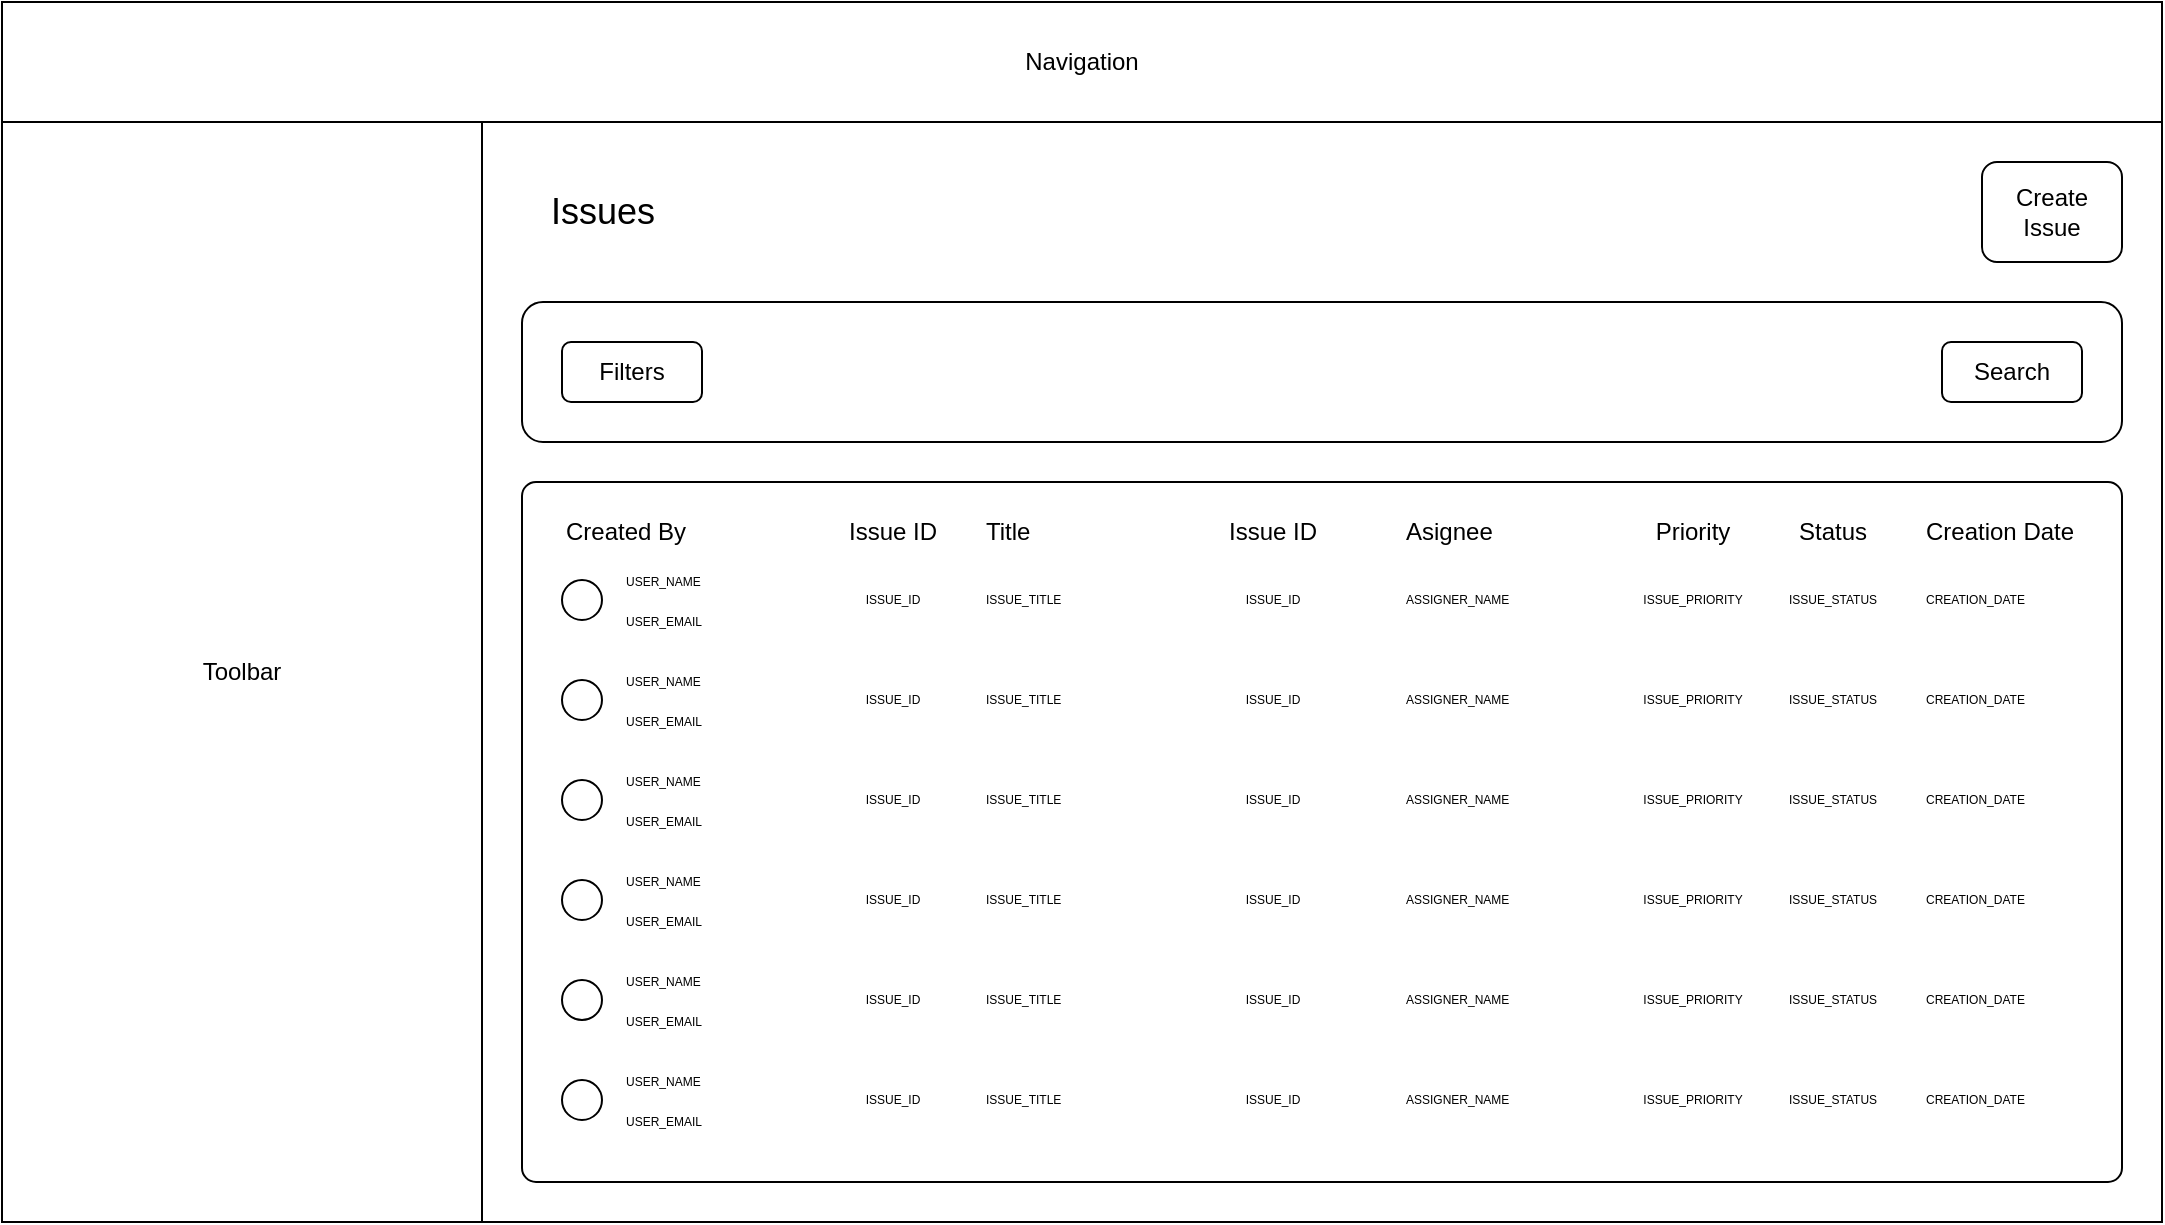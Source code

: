 <mxfile>
    <diagram id="3P9DwB53Ec_SRerw1W_u" name="Page-1">
        <mxGraphModel dx="956" dy="537" grid="1" gridSize="10" guides="1" tooltips="1" connect="1" arrows="1" fold="1" page="1" pageScale="1" pageWidth="1169" pageHeight="827" math="0" shadow="0">
            <root>
                <mxCell id="0"/>
                <mxCell id="1" parent="0"/>
                <mxCell id="3" value="Toolbar" style="rounded=0;whiteSpace=wrap;html=1;" parent="1" vertex="1">
                    <mxGeometry x="40" y="160" width="240" height="550" as="geometry"/>
                </mxCell>
                <mxCell id="4" value="Navigation" style="rounded=0;whiteSpace=wrap;html=1;" parent="1" vertex="1">
                    <mxGeometry x="40" y="100" width="1080" height="60" as="geometry"/>
                </mxCell>
                <mxCell id="5" value="" style="rounded=0;whiteSpace=wrap;html=1;" parent="1" vertex="1">
                    <mxGeometry x="280" y="160" width="840" height="550" as="geometry"/>
                </mxCell>
                <mxCell id="67" value="Issues" style="text;html=1;align=center;verticalAlign=middle;resizable=0;points=[];autosize=1;strokeColor=none;fillColor=none;fontSize=18;" vertex="1" parent="1">
                    <mxGeometry x="300" y="185" width="80" height="40" as="geometry"/>
                </mxCell>
                <mxCell id="68" value="Create&lt;br style=&quot;font-size: 12px;&quot;&gt;Issue" style="rounded=1;whiteSpace=wrap;html=1;fontSize=12;" vertex="1" parent="1">
                    <mxGeometry x="1030" y="180" width="70" height="50" as="geometry"/>
                </mxCell>
                <mxCell id="69" value="" style="rounded=1;whiteSpace=wrap;html=1;fontSize=12;" vertex="1" parent="1">
                    <mxGeometry x="300" y="250" width="800" height="70" as="geometry"/>
                </mxCell>
                <mxCell id="70" value="Filters" style="rounded=1;whiteSpace=wrap;html=1;fontSize=12;" vertex="1" parent="1">
                    <mxGeometry x="320" y="270" width="70" height="30" as="geometry"/>
                </mxCell>
                <mxCell id="71" value="Search" style="rounded=1;whiteSpace=wrap;html=1;fontSize=12;" vertex="1" parent="1">
                    <mxGeometry x="1010" y="270" width="70" height="30" as="geometry"/>
                </mxCell>
                <mxCell id="72" value="" style="rounded=1;whiteSpace=wrap;html=1;fontSize=12;arcSize=2;" vertex="1" parent="1">
                    <mxGeometry x="300" y="340" width="800" height="350" as="geometry"/>
                </mxCell>
                <mxCell id="73" value="" style="ellipse;whiteSpace=wrap;html=1;fontSize=12;fillColor=#FFFFFF;fillStyle=hatch;" vertex="1" parent="1">
                    <mxGeometry x="320" y="389" width="20" height="20" as="geometry"/>
                </mxCell>
                <mxCell id="74" value="Created By" style="text;html=1;align=left;verticalAlign=middle;resizable=0;points=[];autosize=1;strokeColor=none;fillColor=none;fontSize=12;" vertex="1" parent="1">
                    <mxGeometry x="320" y="350" width="80" height="30" as="geometry"/>
                </mxCell>
                <mxCell id="75" value="Issue ID" style="text;html=1;align=center;verticalAlign=middle;resizable=0;points=[];autosize=1;strokeColor=none;fillColor=none;fontSize=12;" vertex="1" parent="1">
                    <mxGeometry x="450" y="350" width="70" height="30" as="geometry"/>
                </mxCell>
                <mxCell id="76" value="USER_NAME" style="text;html=1;align=left;verticalAlign=middle;resizable=0;points=[];autosize=1;strokeColor=none;fillColor=none;fontSize=6;" vertex="1" parent="1">
                    <mxGeometry x="350" y="380" width="60" height="20" as="geometry"/>
                </mxCell>
                <mxCell id="77" value="USER_EMAIL" style="text;html=1;align=left;verticalAlign=middle;resizable=0;points=[];autosize=1;strokeColor=none;fillColor=none;fontSize=6;" vertex="1" parent="1">
                    <mxGeometry x="350" y="400" width="60" height="20" as="geometry"/>
                </mxCell>
                <mxCell id="78" value="ISSUE_ID" style="text;html=1;align=center;verticalAlign=middle;resizable=0;points=[];autosize=1;strokeColor=none;fillColor=none;fontSize=6;" vertex="1" parent="1">
                    <mxGeometry x="460" y="389" width="50" height="20" as="geometry"/>
                </mxCell>
                <mxCell id="79" value="Title" style="text;html=1;align=left;verticalAlign=middle;resizable=0;points=[];autosize=1;strokeColor=none;fillColor=none;fontSize=12;" vertex="1" parent="1">
                    <mxGeometry x="530" y="350" width="50" height="30" as="geometry"/>
                </mxCell>
                <mxCell id="80" value="ISSUE_TITLE" style="text;html=1;align=left;verticalAlign=middle;resizable=0;points=[];autosize=1;strokeColor=none;fillColor=none;fontSize=6;" vertex="1" parent="1">
                    <mxGeometry x="530" y="389" width="60" height="20" as="geometry"/>
                </mxCell>
                <mxCell id="81" value="Issue ID" style="text;html=1;align=center;verticalAlign=middle;resizable=0;points=[];autosize=1;strokeColor=none;fillColor=none;fontSize=12;" vertex="1" parent="1">
                    <mxGeometry x="640" y="350" width="70" height="30" as="geometry"/>
                </mxCell>
                <mxCell id="82" value="ISSUE_ID" style="text;html=1;align=center;verticalAlign=middle;resizable=0;points=[];autosize=1;strokeColor=none;fillColor=none;fontSize=6;" vertex="1" parent="1">
                    <mxGeometry x="650" y="389" width="50" height="20" as="geometry"/>
                </mxCell>
                <mxCell id="83" value="Asignee" style="text;html=1;align=left;verticalAlign=middle;resizable=0;points=[];autosize=1;strokeColor=none;fillColor=none;fontSize=12;" vertex="1" parent="1">
                    <mxGeometry x="740" y="350" width="70" height="30" as="geometry"/>
                </mxCell>
                <mxCell id="84" value="ASSIGNER_NAME" style="text;html=1;align=left;verticalAlign=middle;resizable=0;points=[];autosize=1;strokeColor=none;fillColor=none;fontSize=6;" vertex="1" parent="1">
                    <mxGeometry x="740" y="389" width="80" height="20" as="geometry"/>
                </mxCell>
                <mxCell id="85" value="Priority" style="text;html=1;align=center;verticalAlign=middle;resizable=0;points=[];autosize=1;strokeColor=none;fillColor=none;fontSize=12;" vertex="1" parent="1">
                    <mxGeometry x="855" y="350" width="60" height="30" as="geometry"/>
                </mxCell>
                <mxCell id="86" value="ISSUE_PRIORITY" style="text;html=1;align=center;verticalAlign=middle;resizable=0;points=[];autosize=1;strokeColor=none;fillColor=none;fontSize=6;" vertex="1" parent="1">
                    <mxGeometry x="850" y="389" width="70" height="20" as="geometry"/>
                </mxCell>
                <mxCell id="87" value="Status" style="text;html=1;align=center;verticalAlign=middle;resizable=0;points=[];autosize=1;strokeColor=none;fillColor=none;fontSize=12;" vertex="1" parent="1">
                    <mxGeometry x="925" y="350" width="60" height="30" as="geometry"/>
                </mxCell>
                <mxCell id="88" value="ISSUE_STATUS" style="text;html=1;align=center;verticalAlign=middle;resizable=0;points=[];autosize=1;strokeColor=none;fillColor=none;fontSize=6;" vertex="1" parent="1">
                    <mxGeometry x="920" y="389" width="70" height="20" as="geometry"/>
                </mxCell>
                <mxCell id="89" value="Creation Date" style="text;html=1;align=left;verticalAlign=middle;resizable=0;points=[];autosize=1;strokeColor=none;fillColor=none;fontSize=12;" vertex="1" parent="1">
                    <mxGeometry x="1000" y="350" width="100" height="30" as="geometry"/>
                </mxCell>
                <mxCell id="90" value="CREATION_DATE" style="text;html=1;align=left;verticalAlign=middle;resizable=0;points=[];autosize=1;strokeColor=none;fillColor=none;fontSize=6;" vertex="1" parent="1">
                    <mxGeometry x="1000" y="389" width="70" height="20" as="geometry"/>
                </mxCell>
                <mxCell id="91" value="" style="ellipse;whiteSpace=wrap;html=1;fontSize=12;fillColor=#FFFFFF;fillStyle=hatch;" vertex="1" parent="1">
                    <mxGeometry x="320" y="439" width="20" height="20" as="geometry"/>
                </mxCell>
                <mxCell id="92" value="USER_NAME" style="text;html=1;align=left;verticalAlign=middle;resizable=0;points=[];autosize=1;strokeColor=none;fillColor=none;fontSize=6;" vertex="1" parent="1">
                    <mxGeometry x="350" y="430" width="60" height="20" as="geometry"/>
                </mxCell>
                <mxCell id="93" value="USER_EMAIL" style="text;html=1;align=left;verticalAlign=middle;resizable=0;points=[];autosize=1;strokeColor=none;fillColor=none;fontSize=6;" vertex="1" parent="1">
                    <mxGeometry x="350" y="450" width="60" height="20" as="geometry"/>
                </mxCell>
                <mxCell id="94" value="ISSUE_ID" style="text;html=1;align=center;verticalAlign=middle;resizable=0;points=[];autosize=1;strokeColor=none;fillColor=none;fontSize=6;" vertex="1" parent="1">
                    <mxGeometry x="460" y="439" width="50" height="20" as="geometry"/>
                </mxCell>
                <mxCell id="95" value="ISSUE_TITLE" style="text;html=1;align=left;verticalAlign=middle;resizable=0;points=[];autosize=1;strokeColor=none;fillColor=none;fontSize=6;" vertex="1" parent="1">
                    <mxGeometry x="530" y="439" width="60" height="20" as="geometry"/>
                </mxCell>
                <mxCell id="96" value="ISSUE_ID" style="text;html=1;align=center;verticalAlign=middle;resizable=0;points=[];autosize=1;strokeColor=none;fillColor=none;fontSize=6;" vertex="1" parent="1">
                    <mxGeometry x="650" y="439" width="50" height="20" as="geometry"/>
                </mxCell>
                <mxCell id="97" value="ASSIGNER_NAME" style="text;html=1;align=left;verticalAlign=middle;resizable=0;points=[];autosize=1;strokeColor=none;fillColor=none;fontSize=6;" vertex="1" parent="1">
                    <mxGeometry x="740" y="439" width="80" height="20" as="geometry"/>
                </mxCell>
                <mxCell id="98" value="ISSUE_PRIORITY" style="text;html=1;align=center;verticalAlign=middle;resizable=0;points=[];autosize=1;strokeColor=none;fillColor=none;fontSize=6;" vertex="1" parent="1">
                    <mxGeometry x="850" y="439" width="70" height="20" as="geometry"/>
                </mxCell>
                <mxCell id="99" value="ISSUE_STATUS" style="text;html=1;align=center;verticalAlign=middle;resizable=0;points=[];autosize=1;strokeColor=none;fillColor=none;fontSize=6;" vertex="1" parent="1">
                    <mxGeometry x="920" y="439" width="70" height="20" as="geometry"/>
                </mxCell>
                <mxCell id="100" value="CREATION_DATE" style="text;html=1;align=left;verticalAlign=middle;resizable=0;points=[];autosize=1;strokeColor=none;fillColor=none;fontSize=6;" vertex="1" parent="1">
                    <mxGeometry x="1000" y="439" width="70" height="20" as="geometry"/>
                </mxCell>
                <mxCell id="101" value="" style="ellipse;whiteSpace=wrap;html=1;fontSize=12;fillColor=#FFFFFF;fillStyle=hatch;" vertex="1" parent="1">
                    <mxGeometry x="320" y="489" width="20" height="20" as="geometry"/>
                </mxCell>
                <mxCell id="102" value="USER_NAME" style="text;html=1;align=left;verticalAlign=middle;resizable=0;points=[];autosize=1;strokeColor=none;fillColor=none;fontSize=6;" vertex="1" parent="1">
                    <mxGeometry x="350" y="480" width="60" height="20" as="geometry"/>
                </mxCell>
                <mxCell id="103" value="USER_EMAIL" style="text;html=1;align=left;verticalAlign=middle;resizable=0;points=[];autosize=1;strokeColor=none;fillColor=none;fontSize=6;" vertex="1" parent="1">
                    <mxGeometry x="350" y="500" width="60" height="20" as="geometry"/>
                </mxCell>
                <mxCell id="104" value="ISSUE_ID" style="text;html=1;align=center;verticalAlign=middle;resizable=0;points=[];autosize=1;strokeColor=none;fillColor=none;fontSize=6;" vertex="1" parent="1">
                    <mxGeometry x="460" y="489" width="50" height="20" as="geometry"/>
                </mxCell>
                <mxCell id="105" value="ISSUE_TITLE" style="text;html=1;align=left;verticalAlign=middle;resizable=0;points=[];autosize=1;strokeColor=none;fillColor=none;fontSize=6;" vertex="1" parent="1">
                    <mxGeometry x="530" y="489" width="60" height="20" as="geometry"/>
                </mxCell>
                <mxCell id="106" value="ISSUE_ID" style="text;html=1;align=center;verticalAlign=middle;resizable=0;points=[];autosize=1;strokeColor=none;fillColor=none;fontSize=6;" vertex="1" parent="1">
                    <mxGeometry x="650" y="489" width="50" height="20" as="geometry"/>
                </mxCell>
                <mxCell id="107" value="ASSIGNER_NAME" style="text;html=1;align=left;verticalAlign=middle;resizable=0;points=[];autosize=1;strokeColor=none;fillColor=none;fontSize=6;" vertex="1" parent="1">
                    <mxGeometry x="740" y="489" width="80" height="20" as="geometry"/>
                </mxCell>
                <mxCell id="108" value="ISSUE_PRIORITY" style="text;html=1;align=center;verticalAlign=middle;resizable=0;points=[];autosize=1;strokeColor=none;fillColor=none;fontSize=6;" vertex="1" parent="1">
                    <mxGeometry x="850" y="489" width="70" height="20" as="geometry"/>
                </mxCell>
                <mxCell id="109" value="ISSUE_STATUS" style="text;html=1;align=center;verticalAlign=middle;resizable=0;points=[];autosize=1;strokeColor=none;fillColor=none;fontSize=6;" vertex="1" parent="1">
                    <mxGeometry x="920" y="489" width="70" height="20" as="geometry"/>
                </mxCell>
                <mxCell id="110" value="CREATION_DATE" style="text;html=1;align=left;verticalAlign=middle;resizable=0;points=[];autosize=1;strokeColor=none;fillColor=none;fontSize=6;" vertex="1" parent="1">
                    <mxGeometry x="1000" y="489" width="70" height="20" as="geometry"/>
                </mxCell>
                <mxCell id="111" value="" style="ellipse;whiteSpace=wrap;html=1;fontSize=12;fillColor=#FFFFFF;fillStyle=hatch;" vertex="1" parent="1">
                    <mxGeometry x="320" y="539" width="20" height="20" as="geometry"/>
                </mxCell>
                <mxCell id="112" value="USER_NAME" style="text;html=1;align=left;verticalAlign=middle;resizable=0;points=[];autosize=1;strokeColor=none;fillColor=none;fontSize=6;" vertex="1" parent="1">
                    <mxGeometry x="350" y="530" width="60" height="20" as="geometry"/>
                </mxCell>
                <mxCell id="113" value="USER_EMAIL" style="text;html=1;align=left;verticalAlign=middle;resizable=0;points=[];autosize=1;strokeColor=none;fillColor=none;fontSize=6;" vertex="1" parent="1">
                    <mxGeometry x="350" y="550" width="60" height="20" as="geometry"/>
                </mxCell>
                <mxCell id="114" value="ISSUE_ID" style="text;html=1;align=center;verticalAlign=middle;resizable=0;points=[];autosize=1;strokeColor=none;fillColor=none;fontSize=6;" vertex="1" parent="1">
                    <mxGeometry x="460" y="539" width="50" height="20" as="geometry"/>
                </mxCell>
                <mxCell id="115" value="ISSUE_TITLE" style="text;html=1;align=left;verticalAlign=middle;resizable=0;points=[];autosize=1;strokeColor=none;fillColor=none;fontSize=6;" vertex="1" parent="1">
                    <mxGeometry x="530" y="539" width="60" height="20" as="geometry"/>
                </mxCell>
                <mxCell id="116" value="ISSUE_ID" style="text;html=1;align=center;verticalAlign=middle;resizable=0;points=[];autosize=1;strokeColor=none;fillColor=none;fontSize=6;" vertex="1" parent="1">
                    <mxGeometry x="650" y="539" width="50" height="20" as="geometry"/>
                </mxCell>
                <mxCell id="117" value="ASSIGNER_NAME" style="text;html=1;align=left;verticalAlign=middle;resizable=0;points=[];autosize=1;strokeColor=none;fillColor=none;fontSize=6;" vertex="1" parent="1">
                    <mxGeometry x="740" y="539" width="80" height="20" as="geometry"/>
                </mxCell>
                <mxCell id="118" value="ISSUE_PRIORITY" style="text;html=1;align=center;verticalAlign=middle;resizable=0;points=[];autosize=1;strokeColor=none;fillColor=none;fontSize=6;" vertex="1" parent="1">
                    <mxGeometry x="850" y="539" width="70" height="20" as="geometry"/>
                </mxCell>
                <mxCell id="119" value="ISSUE_STATUS" style="text;html=1;align=center;verticalAlign=middle;resizable=0;points=[];autosize=1;strokeColor=none;fillColor=none;fontSize=6;" vertex="1" parent="1">
                    <mxGeometry x="920" y="539" width="70" height="20" as="geometry"/>
                </mxCell>
                <mxCell id="120" value="CREATION_DATE" style="text;html=1;align=left;verticalAlign=middle;resizable=0;points=[];autosize=1;strokeColor=none;fillColor=none;fontSize=6;" vertex="1" parent="1">
                    <mxGeometry x="1000" y="539" width="70" height="20" as="geometry"/>
                </mxCell>
                <mxCell id="121" value="" style="ellipse;whiteSpace=wrap;html=1;fontSize=12;fillColor=#FFFFFF;fillStyle=hatch;" vertex="1" parent="1">
                    <mxGeometry x="320" y="589" width="20" height="20" as="geometry"/>
                </mxCell>
                <mxCell id="122" value="USER_NAME" style="text;html=1;align=left;verticalAlign=middle;resizable=0;points=[];autosize=1;strokeColor=none;fillColor=none;fontSize=6;" vertex="1" parent="1">
                    <mxGeometry x="350" y="580" width="60" height="20" as="geometry"/>
                </mxCell>
                <mxCell id="123" value="USER_EMAIL" style="text;html=1;align=left;verticalAlign=middle;resizable=0;points=[];autosize=1;strokeColor=none;fillColor=none;fontSize=6;" vertex="1" parent="1">
                    <mxGeometry x="350" y="600" width="60" height="20" as="geometry"/>
                </mxCell>
                <mxCell id="124" value="ISSUE_ID" style="text;html=1;align=center;verticalAlign=middle;resizable=0;points=[];autosize=1;strokeColor=none;fillColor=none;fontSize=6;" vertex="1" parent="1">
                    <mxGeometry x="460" y="589" width="50" height="20" as="geometry"/>
                </mxCell>
                <mxCell id="125" value="ISSUE_TITLE" style="text;html=1;align=left;verticalAlign=middle;resizable=0;points=[];autosize=1;strokeColor=none;fillColor=none;fontSize=6;" vertex="1" parent="1">
                    <mxGeometry x="530" y="589" width="60" height="20" as="geometry"/>
                </mxCell>
                <mxCell id="126" value="ISSUE_ID" style="text;html=1;align=center;verticalAlign=middle;resizable=0;points=[];autosize=1;strokeColor=none;fillColor=none;fontSize=6;" vertex="1" parent="1">
                    <mxGeometry x="650" y="589" width="50" height="20" as="geometry"/>
                </mxCell>
                <mxCell id="127" value="ASSIGNER_NAME" style="text;html=1;align=left;verticalAlign=middle;resizable=0;points=[];autosize=1;strokeColor=none;fillColor=none;fontSize=6;" vertex="1" parent="1">
                    <mxGeometry x="740" y="589" width="80" height="20" as="geometry"/>
                </mxCell>
                <mxCell id="128" value="ISSUE_PRIORITY" style="text;html=1;align=center;verticalAlign=middle;resizable=0;points=[];autosize=1;strokeColor=none;fillColor=none;fontSize=6;" vertex="1" parent="1">
                    <mxGeometry x="850" y="589" width="70" height="20" as="geometry"/>
                </mxCell>
                <mxCell id="129" value="ISSUE_STATUS" style="text;html=1;align=center;verticalAlign=middle;resizable=0;points=[];autosize=1;strokeColor=none;fillColor=none;fontSize=6;" vertex="1" parent="1">
                    <mxGeometry x="920" y="589" width="70" height="20" as="geometry"/>
                </mxCell>
                <mxCell id="130" value="CREATION_DATE" style="text;html=1;align=left;verticalAlign=middle;resizable=0;points=[];autosize=1;strokeColor=none;fillColor=none;fontSize=6;" vertex="1" parent="1">
                    <mxGeometry x="1000" y="589" width="70" height="20" as="geometry"/>
                </mxCell>
                <mxCell id="131" value="" style="ellipse;whiteSpace=wrap;html=1;fontSize=12;fillColor=#FFFFFF;fillStyle=hatch;" vertex="1" parent="1">
                    <mxGeometry x="320" y="639" width="20" height="20" as="geometry"/>
                </mxCell>
                <mxCell id="132" value="USER_NAME" style="text;html=1;align=left;verticalAlign=middle;resizable=0;points=[];autosize=1;strokeColor=none;fillColor=none;fontSize=6;" vertex="1" parent="1">
                    <mxGeometry x="350" y="630" width="60" height="20" as="geometry"/>
                </mxCell>
                <mxCell id="133" value="USER_EMAIL" style="text;html=1;align=left;verticalAlign=middle;resizable=0;points=[];autosize=1;strokeColor=none;fillColor=none;fontSize=6;" vertex="1" parent="1">
                    <mxGeometry x="350" y="650" width="60" height="20" as="geometry"/>
                </mxCell>
                <mxCell id="134" value="ISSUE_ID" style="text;html=1;align=center;verticalAlign=middle;resizable=0;points=[];autosize=1;strokeColor=none;fillColor=none;fontSize=6;" vertex="1" parent="1">
                    <mxGeometry x="460" y="639" width="50" height="20" as="geometry"/>
                </mxCell>
                <mxCell id="135" value="ISSUE_TITLE" style="text;html=1;align=left;verticalAlign=middle;resizable=0;points=[];autosize=1;strokeColor=none;fillColor=none;fontSize=6;" vertex="1" parent="1">
                    <mxGeometry x="530" y="639" width="60" height="20" as="geometry"/>
                </mxCell>
                <mxCell id="136" value="ISSUE_ID" style="text;html=1;align=center;verticalAlign=middle;resizable=0;points=[];autosize=1;strokeColor=none;fillColor=none;fontSize=6;" vertex="1" parent="1">
                    <mxGeometry x="650" y="639" width="50" height="20" as="geometry"/>
                </mxCell>
                <mxCell id="137" value="ASSIGNER_NAME" style="text;html=1;align=left;verticalAlign=middle;resizable=0;points=[];autosize=1;strokeColor=none;fillColor=none;fontSize=6;" vertex="1" parent="1">
                    <mxGeometry x="740" y="639" width="80" height="20" as="geometry"/>
                </mxCell>
                <mxCell id="138" value="ISSUE_PRIORITY" style="text;html=1;align=center;verticalAlign=middle;resizable=0;points=[];autosize=1;strokeColor=none;fillColor=none;fontSize=6;" vertex="1" parent="1">
                    <mxGeometry x="850" y="639" width="70" height="20" as="geometry"/>
                </mxCell>
                <mxCell id="139" value="ISSUE_STATUS" style="text;html=1;align=center;verticalAlign=middle;resizable=0;points=[];autosize=1;strokeColor=none;fillColor=none;fontSize=6;" vertex="1" parent="1">
                    <mxGeometry x="920" y="639" width="70" height="20" as="geometry"/>
                </mxCell>
                <mxCell id="140" value="CREATION_DATE" style="text;html=1;align=left;verticalAlign=middle;resizable=0;points=[];autosize=1;strokeColor=none;fillColor=none;fontSize=6;" vertex="1" parent="1">
                    <mxGeometry x="1000" y="639" width="70" height="20" as="geometry"/>
                </mxCell>
            </root>
        </mxGraphModel>
    </diagram>
</mxfile>